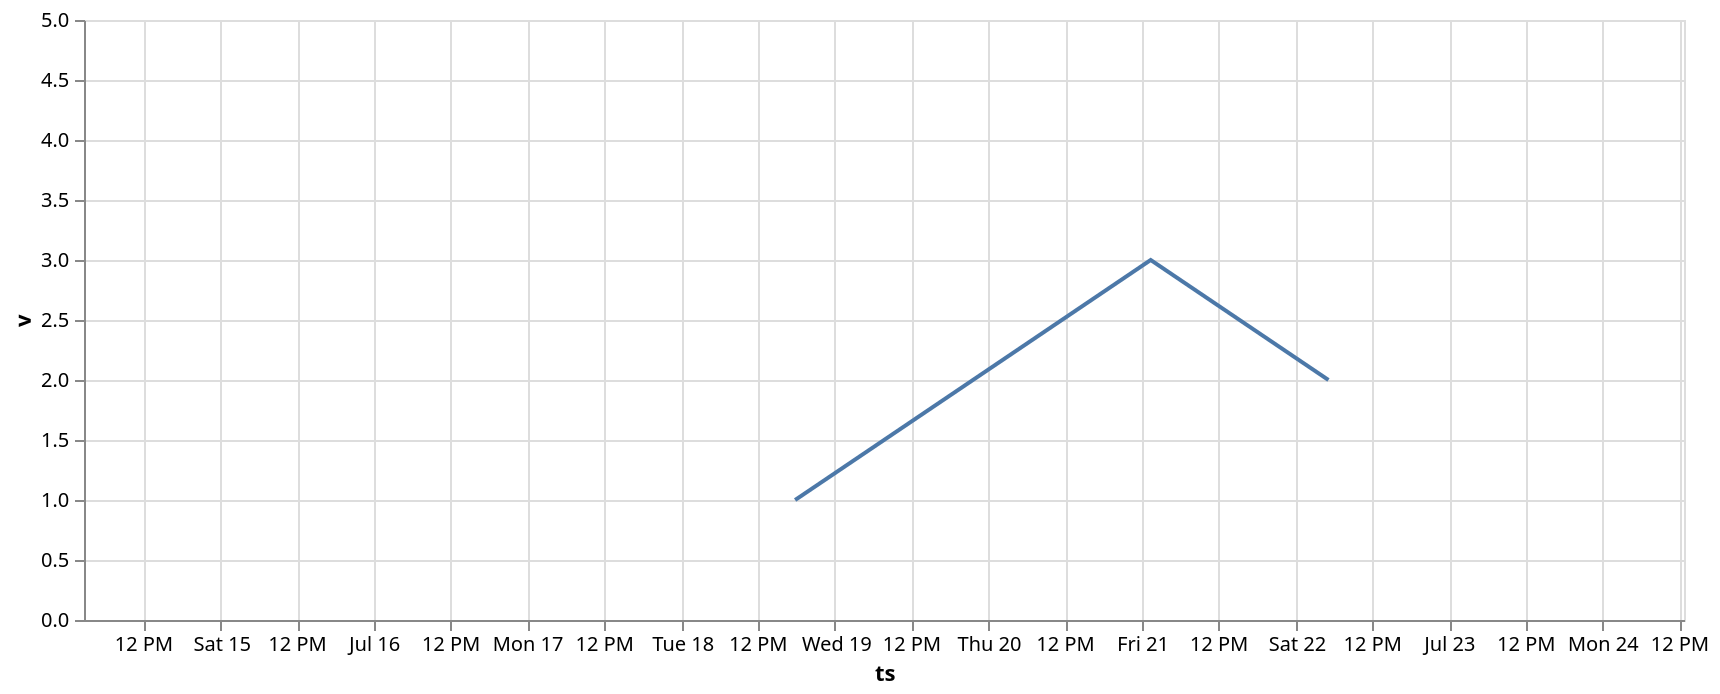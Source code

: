 {
  "$schema": "https://vega.github.io/schema/vega/v5.json",
  "background": "white",
  "padding": 5,
  "width": 800,
  "height": 300,
  "style": "cell",
  "data": [
    {
      "name": "source_0",
      "values": [
        {"ts": 1500400000000, "v": 1},
        {"ts": 1500500000000, "v": 2},
        {"ts": 1500600000000, "v": 3},
        {"ts": 1500700000000, "v": 2}
      ]
    },
    {
      "name": "data_0",
      "source": "source_0",
      "transform": [
        {"type": "formula", "expr": "toDate(datum[\"ts\"])", "as": "ts"}
      ]
    }
  ],
  "marks": [
    {
      "name": "marks",
      "type": "line",
      "style": ["line"],
      "sort": {"field": "datum[\"ts\"]"},
      "from": {"data": "data_0"},
      "encode": {
        "update": {
          "stroke": {"value": "#4c78a8"},
          "description": {
            "signal": "\"ts\" + \": \" + (timeFormat(datum[\"ts\"], '%b %d, %Y')) + \"; \" + \"v\" + \": \" + (format(datum[\"v\"], \"\"))"
          },
          "x": {"scale": "x", "field": "ts"},
          "y": {"scale": "y", "field": "v"},
          "defined": {
            "signal": "isValid(datum[\"ts\"]) && isFinite(+datum[\"ts\"]) && isValid(datum[\"v\"]) && isFinite(+datum[\"v\"])"
          }
        }
      }
    }
  ],
  "scales": [
    {
      "name": "x",
      "type": "time",
      "domain": {
        "fields": [
          {"signal": "{data: datetime(1500000000000)}"},
          {"signal": "{data: datetime(1500900000000)}"}
        ]
      },
      "range": [0, {"signal": "width"}]
    },
    {
      "name": "y",
      "type": "linear",
      "domain": [0, 5],
      "range": [{"signal": "height"}, 0],
      "nice": true,
      "zero": true
    }
  ],
  "axes": [
    {
      "scale": "x",
      "orient": "bottom",
      "gridScale": "y",
      "grid": true,
      "tickCount": {"signal": "ceil(width/40)"},
      "domain": false,
      "labels": false,
      "aria": false,
      "maxExtent": 0,
      "minExtent": 0,
      "ticks": false,
      "zindex": 0
    },
    {
      "scale": "y",
      "orient": "left",
      "gridScale": "x",
      "grid": true,
      "tickCount": {"signal": "ceil(height/40)"},
      "domain": false,
      "labels": false,
      "aria": false,
      "maxExtent": 0,
      "minExtent": 0,
      "ticks": false,
      "zindex": 0
    },
    {
      "scale": "x",
      "orient": "bottom",
      "grid": false,
      "title": "ts",
      "labelFlush": true,
      "labelOverlap": true,
      "tickCount": {"signal": "ceil(width/40)"},
      "zindex": 0
    },
    {
      "scale": "y",
      "orient": "left",
      "grid": false,
      "title": "v",
      "labelOverlap": true,
      "tickCount": {"signal": "ceil(height/40)"},
      "zindex": 0
    }
  ]
}
